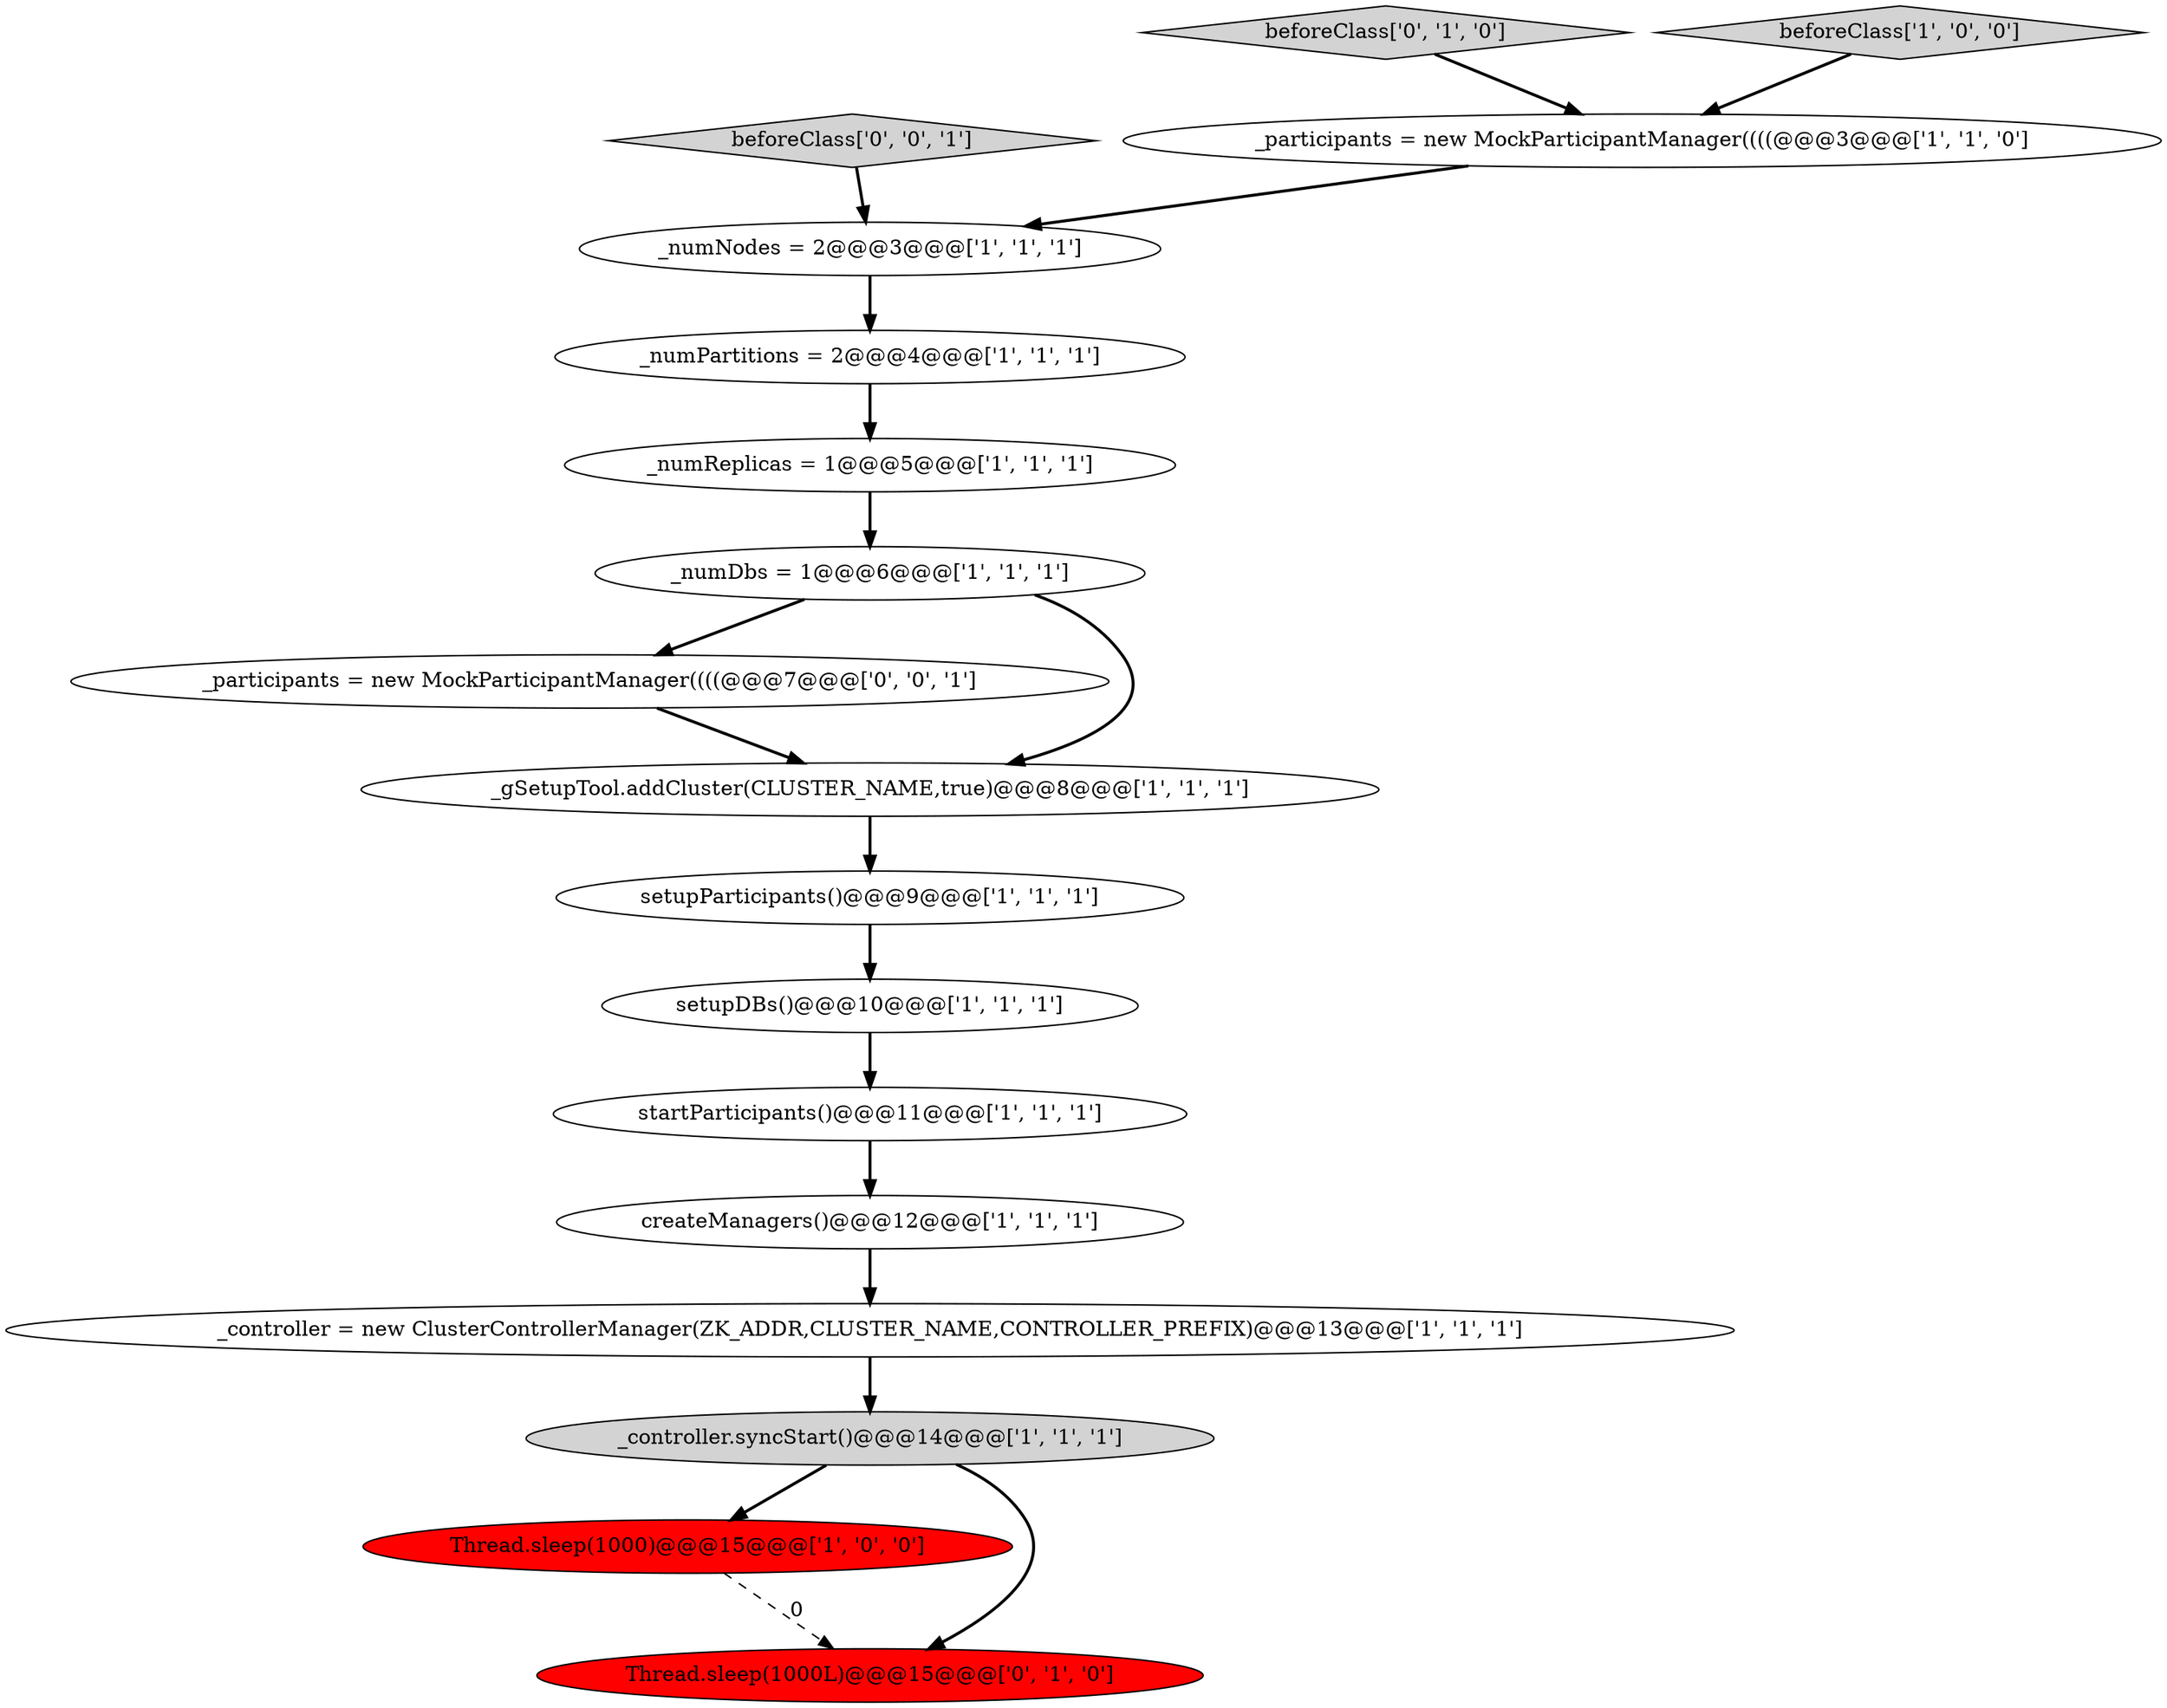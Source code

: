 digraph {
13 [style = filled, label = "Thread.sleep(1000)@@@15@@@['1', '0', '0']", fillcolor = red, shape = ellipse image = "AAA1AAABBB1BBB"];
0 [style = filled, label = "_numDbs = 1@@@6@@@['1', '1', '1']", fillcolor = white, shape = ellipse image = "AAA0AAABBB1BBB"];
4 [style = filled, label = "_numReplicas = 1@@@5@@@['1', '1', '1']", fillcolor = white, shape = ellipse image = "AAA0AAABBB1BBB"];
1 [style = filled, label = "_numPartitions = 2@@@4@@@['1', '1', '1']", fillcolor = white, shape = ellipse image = "AAA0AAABBB1BBB"];
9 [style = filled, label = "_numNodes = 2@@@3@@@['1', '1', '1']", fillcolor = white, shape = ellipse image = "AAA0AAABBB1BBB"];
15 [style = filled, label = "Thread.sleep(1000L)@@@15@@@['0', '1', '0']", fillcolor = red, shape = ellipse image = "AAA1AAABBB2BBB"];
16 [style = filled, label = "beforeClass['0', '0', '1']", fillcolor = lightgray, shape = diamond image = "AAA0AAABBB3BBB"];
17 [style = filled, label = "_participants = new MockParticipantManager((((@@@7@@@['0', '0', '1']", fillcolor = white, shape = ellipse image = "AAA0AAABBB3BBB"];
2 [style = filled, label = "setupParticipants()@@@9@@@['1', '1', '1']", fillcolor = white, shape = ellipse image = "AAA0AAABBB1BBB"];
7 [style = filled, label = "_gSetupTool.addCluster(CLUSTER_NAME,true)@@@8@@@['1', '1', '1']", fillcolor = white, shape = ellipse image = "AAA0AAABBB1BBB"];
5 [style = filled, label = "createManagers()@@@12@@@['1', '1', '1']", fillcolor = white, shape = ellipse image = "AAA0AAABBB1BBB"];
10 [style = filled, label = "_controller.syncStart()@@@14@@@['1', '1', '1']", fillcolor = lightgray, shape = ellipse image = "AAA0AAABBB1BBB"];
11 [style = filled, label = "_participants = new MockParticipantManager((((@@@3@@@['1', '1', '0']", fillcolor = white, shape = ellipse image = "AAA0AAABBB1BBB"];
6 [style = filled, label = "startParticipants()@@@11@@@['1', '1', '1']", fillcolor = white, shape = ellipse image = "AAA0AAABBB1BBB"];
14 [style = filled, label = "beforeClass['0', '1', '0']", fillcolor = lightgray, shape = diamond image = "AAA0AAABBB2BBB"];
8 [style = filled, label = "_controller = new ClusterControllerManager(ZK_ADDR,CLUSTER_NAME,CONTROLLER_PREFIX)@@@13@@@['1', '1', '1']", fillcolor = white, shape = ellipse image = "AAA0AAABBB1BBB"];
12 [style = filled, label = "setupDBs()@@@10@@@['1', '1', '1']", fillcolor = white, shape = ellipse image = "AAA0AAABBB1BBB"];
3 [style = filled, label = "beforeClass['1', '0', '0']", fillcolor = lightgray, shape = diamond image = "AAA0AAABBB1BBB"];
3->11 [style = bold, label=""];
17->7 [style = bold, label=""];
5->8 [style = bold, label=""];
6->5 [style = bold, label=""];
1->4 [style = bold, label=""];
8->10 [style = bold, label=""];
10->15 [style = bold, label=""];
9->1 [style = bold, label=""];
10->13 [style = bold, label=""];
11->9 [style = bold, label=""];
12->6 [style = bold, label=""];
14->11 [style = bold, label=""];
7->2 [style = bold, label=""];
13->15 [style = dashed, label="0"];
0->17 [style = bold, label=""];
16->9 [style = bold, label=""];
2->12 [style = bold, label=""];
4->0 [style = bold, label=""];
0->7 [style = bold, label=""];
}
